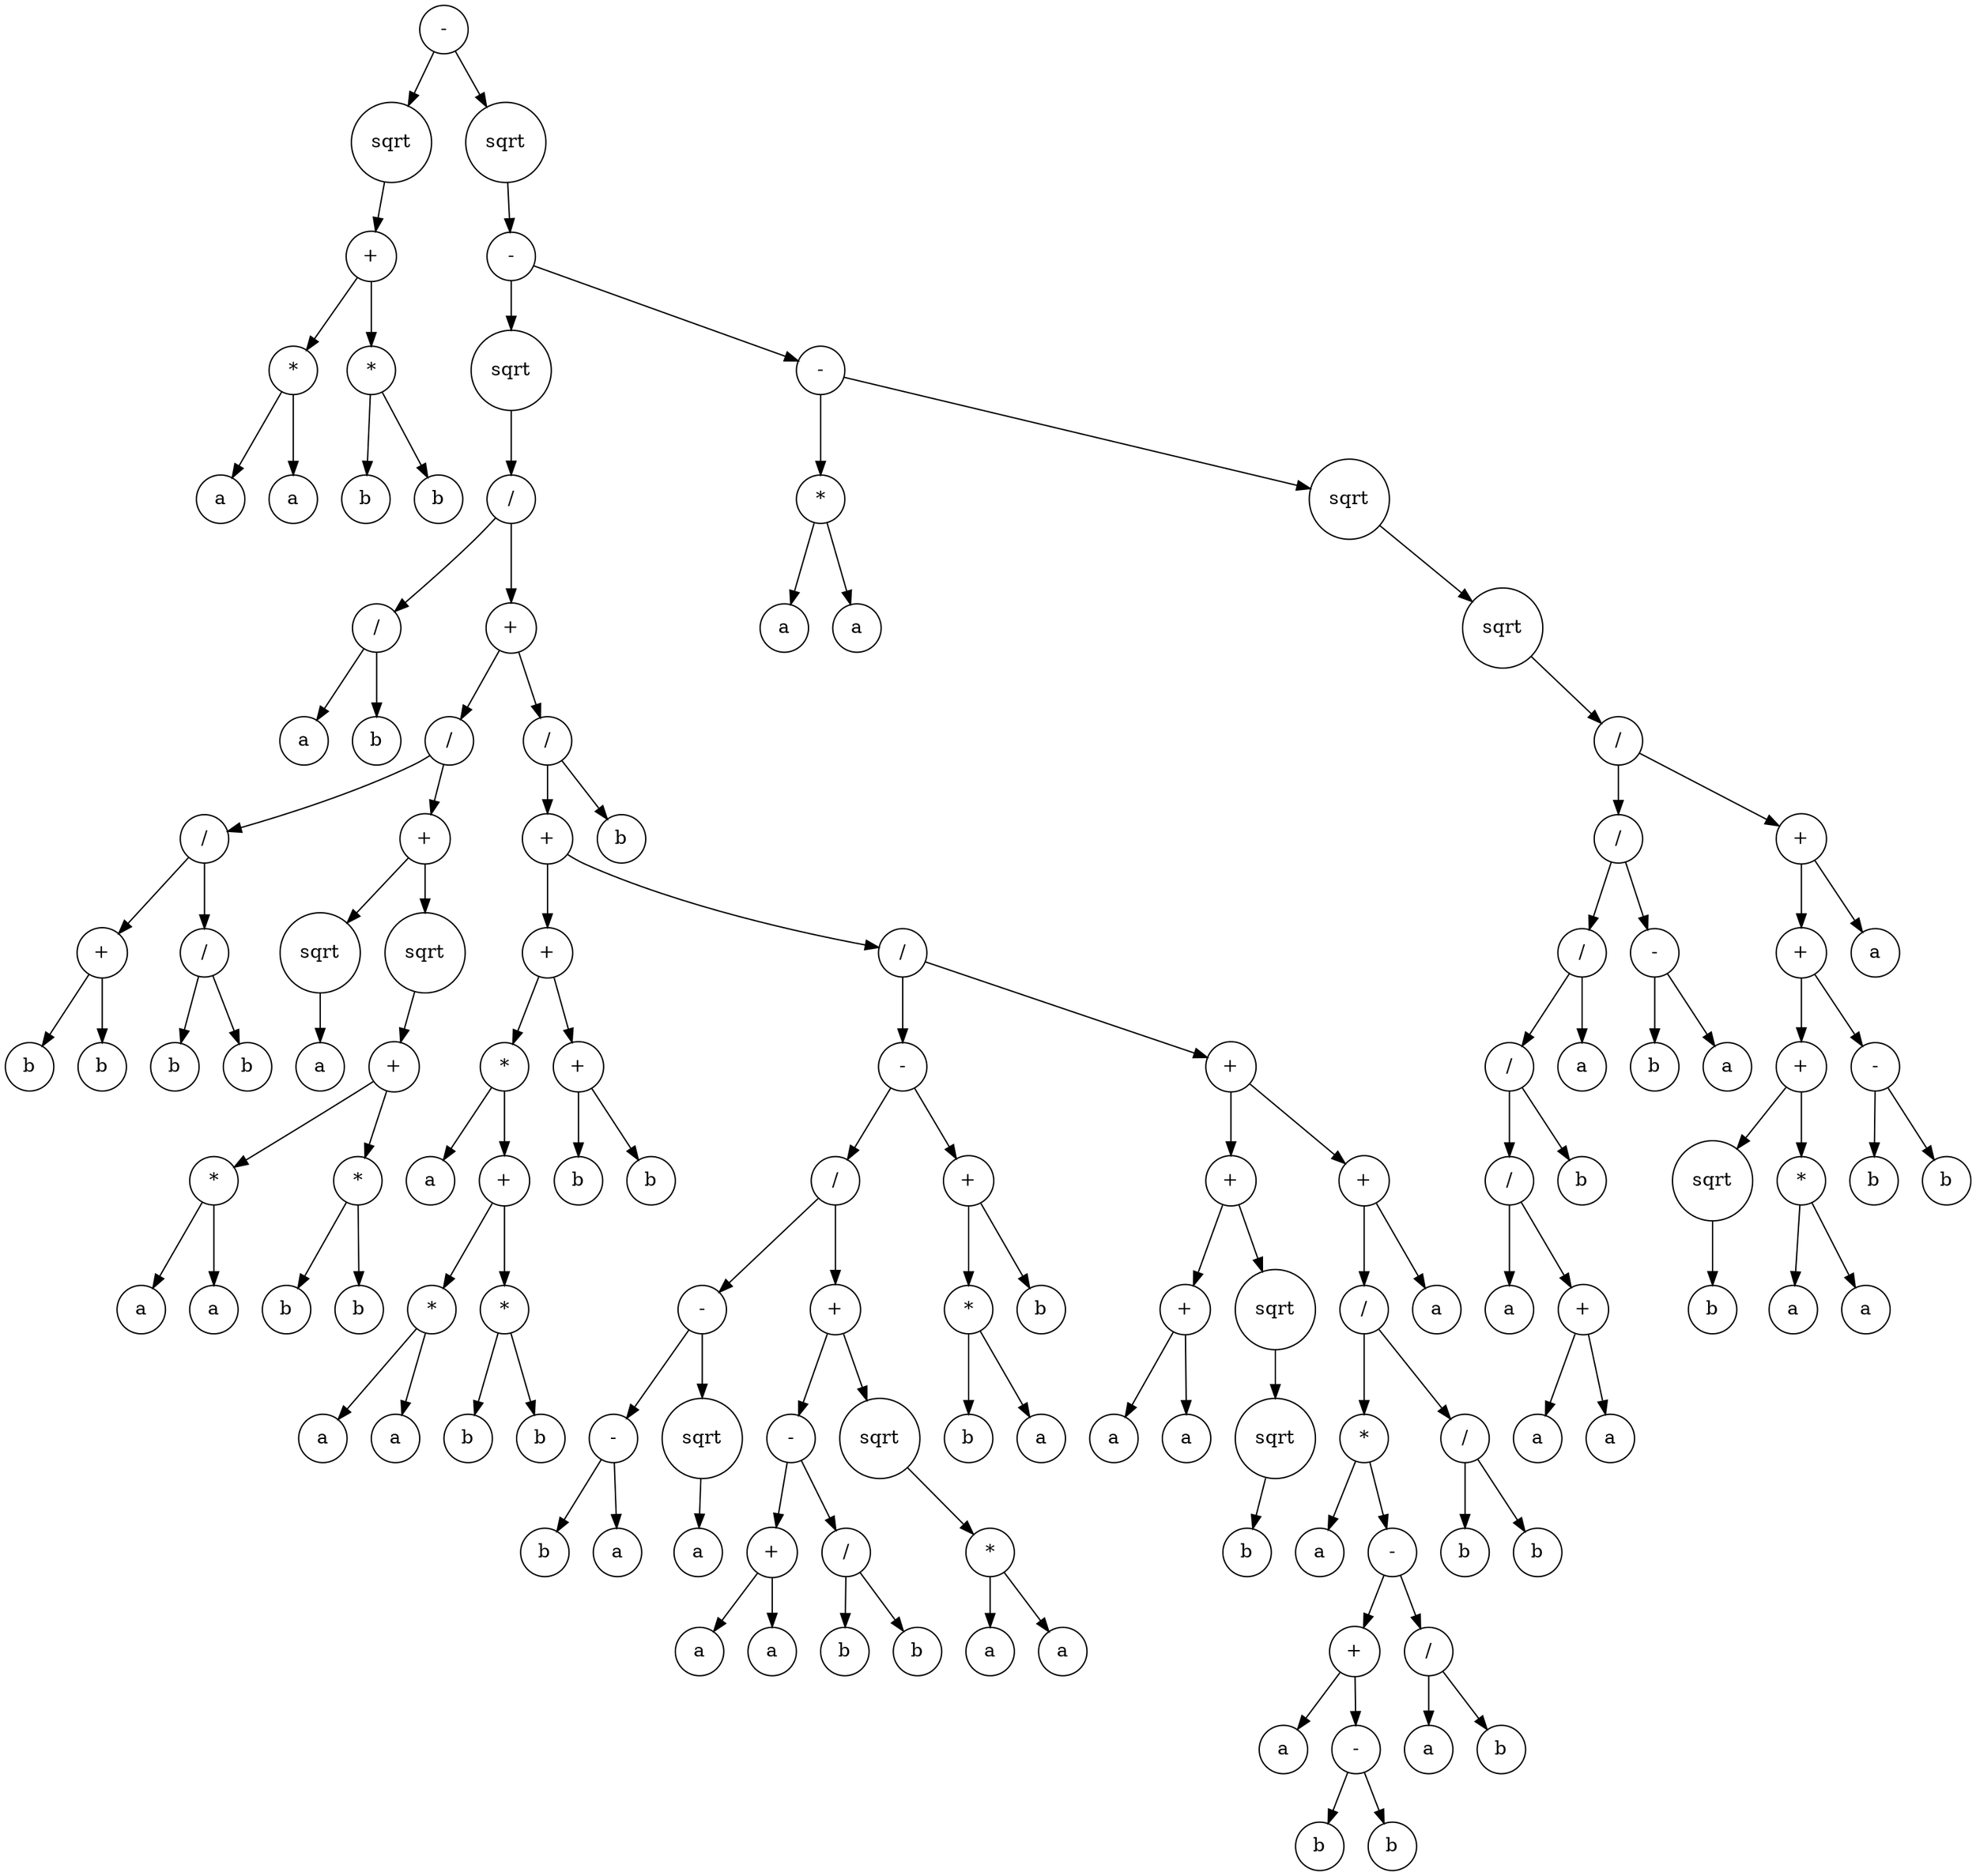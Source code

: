 digraph g {
graph [ordering=out];
node [shape=circle];
n[label = "-"];
n0[label = "sqrt"];
n00[label = "+"];
n000[label = "*"];
n0000[label = "a"];
n000 -> n0000;
n0001[label = "a"];
n000 -> n0001;
n00 -> n000;
n001[label = "*"];
n0010[label = "b"];
n001 -> n0010;
n0011[label = "b"];
n001 -> n0011;
n00 -> n001;
n0 -> n00;
n -> n0;
n1[label = "sqrt"];
n10[label = "-"];
n100[label = "sqrt"];
n1000[label = "/"];
n10000[label = "/"];
n100000[label = "a"];
n10000 -> n100000;
n100001[label = "b"];
n10000 -> n100001;
n1000 -> n10000;
n10001[label = "+"];
n100010[label = "/"];
n1000100[label = "/"];
n10001000[label = "+"];
n100010000[label = "b"];
n10001000 -> n100010000;
n100010001[label = "b"];
n10001000 -> n100010001;
n1000100 -> n10001000;
n10001001[label = "/"];
n100010010[label = "b"];
n10001001 -> n100010010;
n100010011[label = "b"];
n10001001 -> n100010011;
n1000100 -> n10001001;
n100010 -> n1000100;
n1000101[label = "+"];
n10001010[label = "sqrt"];
n100010100[label = "a"];
n10001010 -> n100010100;
n1000101 -> n10001010;
n10001011[label = "sqrt"];
n100010110[label = "+"];
n1000101100[label = "*"];
n10001011000[label = "a"];
n1000101100 -> n10001011000;
n10001011001[label = "a"];
n1000101100 -> n10001011001;
n100010110 -> n1000101100;
n1000101101[label = "*"];
n10001011010[label = "b"];
n1000101101 -> n10001011010;
n10001011011[label = "b"];
n1000101101 -> n10001011011;
n100010110 -> n1000101101;
n10001011 -> n100010110;
n1000101 -> n10001011;
n100010 -> n1000101;
n10001 -> n100010;
n100011[label = "/"];
n1000110[label = "+"];
n10001100[label = "+"];
n100011000[label = "*"];
n1000110000[label = "a"];
n100011000 -> n1000110000;
n1000110001[label = "+"];
n10001100010[label = "*"];
n100011000100[label = "a"];
n10001100010 -> n100011000100;
n100011000101[label = "a"];
n10001100010 -> n100011000101;
n1000110001 -> n10001100010;
n10001100011[label = "*"];
n100011000110[label = "b"];
n10001100011 -> n100011000110;
n100011000111[label = "b"];
n10001100011 -> n100011000111;
n1000110001 -> n10001100011;
n100011000 -> n1000110001;
n10001100 -> n100011000;
n100011001[label = "+"];
n1000110010[label = "b"];
n100011001 -> n1000110010;
n1000110011[label = "b"];
n100011001 -> n1000110011;
n10001100 -> n100011001;
n1000110 -> n10001100;
n10001101[label = "/"];
n100011010[label = "-"];
n1000110100[label = "/"];
n10001101000[label = "-"];
n100011010000[label = "-"];
n1000110100000[label = "b"];
n100011010000 -> n1000110100000;
n1000110100001[label = "a"];
n100011010000 -> n1000110100001;
n10001101000 -> n100011010000;
n100011010001[label = "sqrt"];
n1000110100010[label = "a"];
n100011010001 -> n1000110100010;
n10001101000 -> n100011010001;
n1000110100 -> n10001101000;
n10001101001[label = "+"];
n100011010010[label = "-"];
n1000110100100[label = "+"];
n10001101001000[label = "a"];
n1000110100100 -> n10001101001000;
n10001101001001[label = "a"];
n1000110100100 -> n10001101001001;
n100011010010 -> n1000110100100;
n1000110100101[label = "/"];
n10001101001010[label = "b"];
n1000110100101 -> n10001101001010;
n10001101001011[label = "b"];
n1000110100101 -> n10001101001011;
n100011010010 -> n1000110100101;
n10001101001 -> n100011010010;
n100011010011[label = "sqrt"];
n1000110100110[label = "*"];
n10001101001100[label = "a"];
n1000110100110 -> n10001101001100;
n10001101001101[label = "a"];
n1000110100110 -> n10001101001101;
n100011010011 -> n1000110100110;
n10001101001 -> n100011010011;
n1000110100 -> n10001101001;
n100011010 -> n1000110100;
n1000110101[label = "+"];
n10001101010[label = "*"];
n100011010100[label = "b"];
n10001101010 -> n100011010100;
n100011010101[label = "a"];
n10001101010 -> n100011010101;
n1000110101 -> n10001101010;
n10001101011[label = "b"];
n1000110101 -> n10001101011;
n100011010 -> n1000110101;
n10001101 -> n100011010;
n100011011[label = "+"];
n1000110110[label = "+"];
n10001101100[label = "+"];
n100011011000[label = "a"];
n10001101100 -> n100011011000;
n100011011001[label = "a"];
n10001101100 -> n100011011001;
n1000110110 -> n10001101100;
n10001101101[label = "sqrt"];
n100011011010[label = "sqrt"];
n1000110110100[label = "b"];
n100011011010 -> n1000110110100;
n10001101101 -> n100011011010;
n1000110110 -> n10001101101;
n100011011 -> n1000110110;
n1000110111[label = "+"];
n10001101110[label = "/"];
n100011011100[label = "*"];
n1000110111000[label = "a"];
n100011011100 -> n1000110111000;
n1000110111001[label = "-"];
n10001101110010[label = "+"];
n100011011100100[label = "a"];
n10001101110010 -> n100011011100100;
n100011011100101[label = "-"];
n1000110111001010[label = "b"];
n100011011100101 -> n1000110111001010;
n1000110111001011[label = "b"];
n100011011100101 -> n1000110111001011;
n10001101110010 -> n100011011100101;
n1000110111001 -> n10001101110010;
n10001101110011[label = "/"];
n100011011100110[label = "a"];
n10001101110011 -> n100011011100110;
n100011011100111[label = "b"];
n10001101110011 -> n100011011100111;
n1000110111001 -> n10001101110011;
n100011011100 -> n1000110111001;
n10001101110 -> n100011011100;
n100011011101[label = "/"];
n1000110111010[label = "b"];
n100011011101 -> n1000110111010;
n1000110111011[label = "b"];
n100011011101 -> n1000110111011;
n10001101110 -> n100011011101;
n1000110111 -> n10001101110;
n10001101111[label = "a"];
n1000110111 -> n10001101111;
n100011011 -> n1000110111;
n10001101 -> n100011011;
n1000110 -> n10001101;
n100011 -> n1000110;
n1000111[label = "b"];
n100011 -> n1000111;
n10001 -> n100011;
n1000 -> n10001;
n100 -> n1000;
n10 -> n100;
n101[label = "-"];
n1010[label = "*"];
n10100[label = "a"];
n1010 -> n10100;
n10101[label = "a"];
n1010 -> n10101;
n101 -> n1010;
n1011[label = "sqrt"];
n10110[label = "sqrt"];
n101100[label = "/"];
n1011000[label = "/"];
n10110000[label = "/"];
n101100000[label = "/"];
n1011000000[label = "/"];
n10110000000[label = "a"];
n1011000000 -> n10110000000;
n10110000001[label = "+"];
n101100000010[label = "a"];
n10110000001 -> n101100000010;
n101100000011[label = "a"];
n10110000001 -> n101100000011;
n1011000000 -> n10110000001;
n101100000 -> n1011000000;
n1011000001[label = "b"];
n101100000 -> n1011000001;
n10110000 -> n101100000;
n101100001[label = "a"];
n10110000 -> n101100001;
n1011000 -> n10110000;
n10110001[label = "-"];
n101100010[label = "b"];
n10110001 -> n101100010;
n101100011[label = "a"];
n10110001 -> n101100011;
n1011000 -> n10110001;
n101100 -> n1011000;
n1011001[label = "+"];
n10110010[label = "+"];
n101100100[label = "+"];
n1011001000[label = "sqrt"];
n10110010000[label = "b"];
n1011001000 -> n10110010000;
n101100100 -> n1011001000;
n1011001001[label = "*"];
n10110010010[label = "a"];
n1011001001 -> n10110010010;
n10110010011[label = "a"];
n1011001001 -> n10110010011;
n101100100 -> n1011001001;
n10110010 -> n101100100;
n101100101[label = "-"];
n1011001010[label = "b"];
n101100101 -> n1011001010;
n1011001011[label = "b"];
n101100101 -> n1011001011;
n10110010 -> n101100101;
n1011001 -> n10110010;
n10110011[label = "a"];
n1011001 -> n10110011;
n101100 -> n1011001;
n10110 -> n101100;
n1011 -> n10110;
n101 -> n1011;
n10 -> n101;
n1 -> n10;
n -> n1;
}
